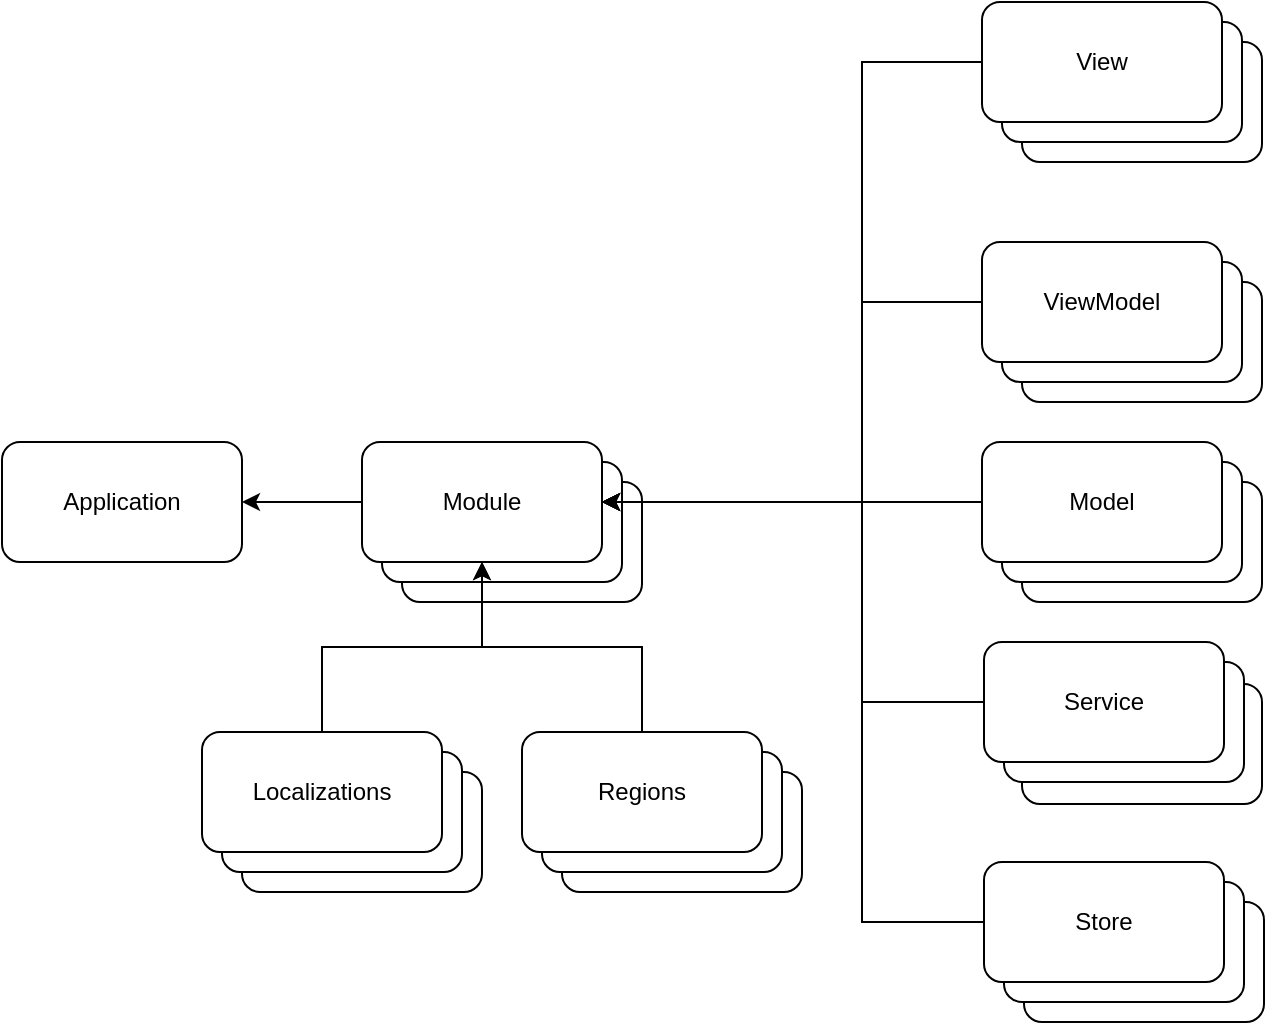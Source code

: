 <mxfile version="21.6.1" type="device">
  <diagram name="Page-1" id="Xfbfk6BXm6UW7ug5YFKn">
    <mxGraphModel dx="955" dy="713" grid="1" gridSize="10" guides="1" tooltips="1" connect="1" arrows="1" fold="1" page="1" pageScale="1" pageWidth="827" pageHeight="1169" math="0" shadow="0">
      <root>
        <mxCell id="0" />
        <mxCell id="1" parent="0" />
        <mxCell id="4QE6ZO2M7qawpWdy8gRZ-1" value="Application" style="rounded=1;whiteSpace=wrap;html=1;" vertex="1" parent="1">
          <mxGeometry x="110" y="245" width="120" height="60" as="geometry" />
        </mxCell>
        <mxCell id="4QE6ZO2M7qawpWdy8gRZ-2" value="Module" style="rounded=1;whiteSpace=wrap;html=1;" vertex="1" parent="1">
          <mxGeometry x="310" y="265" width="120" height="60" as="geometry" />
        </mxCell>
        <mxCell id="4QE6ZO2M7qawpWdy8gRZ-3" value="Module" style="rounded=1;whiteSpace=wrap;html=1;" vertex="1" parent="1">
          <mxGeometry x="300" y="255" width="120" height="60" as="geometry" />
        </mxCell>
        <mxCell id="4QE6ZO2M7qawpWdy8gRZ-6" style="edgeStyle=orthogonalEdgeStyle;rounded=0;orthogonalLoop=1;jettySize=auto;html=1;exitX=0;exitY=0.5;exitDx=0;exitDy=0;entryX=1;entryY=0.5;entryDx=0;entryDy=0;" edge="1" parent="1" source="4QE6ZO2M7qawpWdy8gRZ-4" target="4QE6ZO2M7qawpWdy8gRZ-1">
          <mxGeometry relative="1" as="geometry" />
        </mxCell>
        <mxCell id="4QE6ZO2M7qawpWdy8gRZ-4" value="Module" style="rounded=1;whiteSpace=wrap;html=1;" vertex="1" parent="1">
          <mxGeometry x="290" y="245" width="120" height="60" as="geometry" />
        </mxCell>
        <mxCell id="4QE6ZO2M7qawpWdy8gRZ-7" value="View" style="rounded=1;whiteSpace=wrap;html=1;" vertex="1" parent="1">
          <mxGeometry x="620" y="45" width="120" height="60" as="geometry" />
        </mxCell>
        <mxCell id="4QE6ZO2M7qawpWdy8gRZ-8" value="ViewModel" style="rounded=1;whiteSpace=wrap;html=1;" vertex="1" parent="1">
          <mxGeometry x="620" y="165" width="120" height="60" as="geometry" />
        </mxCell>
        <mxCell id="4QE6ZO2M7qawpWdy8gRZ-9" value="Model" style="rounded=1;whiteSpace=wrap;html=1;" vertex="1" parent="1">
          <mxGeometry x="620" y="265" width="120" height="60" as="geometry" />
        </mxCell>
        <mxCell id="4QE6ZO2M7qawpWdy8gRZ-10" value="Service" style="rounded=1;whiteSpace=wrap;html=1;" vertex="1" parent="1">
          <mxGeometry x="620" y="366" width="120" height="60" as="geometry" />
        </mxCell>
        <mxCell id="4QE6ZO2M7qawpWdy8gRZ-11" value="Store" style="rounded=1;whiteSpace=wrap;html=1;" vertex="1" parent="1">
          <mxGeometry x="621" y="475" width="120" height="60" as="geometry" />
        </mxCell>
        <mxCell id="4QE6ZO2M7qawpWdy8gRZ-12" value="View" style="rounded=1;whiteSpace=wrap;html=1;" vertex="1" parent="1">
          <mxGeometry x="610" y="35" width="120" height="60" as="geometry" />
        </mxCell>
        <mxCell id="4QE6ZO2M7qawpWdy8gRZ-40" style="edgeStyle=orthogonalEdgeStyle;rounded=0;orthogonalLoop=1;jettySize=auto;html=1;exitX=0;exitY=0.5;exitDx=0;exitDy=0;" edge="1" parent="1" source="4QE6ZO2M7qawpWdy8gRZ-13" target="4QE6ZO2M7qawpWdy8gRZ-4">
          <mxGeometry relative="1" as="geometry">
            <Array as="points">
              <mxPoint x="540" y="55" />
              <mxPoint x="540" y="275" />
            </Array>
          </mxGeometry>
        </mxCell>
        <mxCell id="4QE6ZO2M7qawpWdy8gRZ-13" value="View" style="rounded=1;whiteSpace=wrap;html=1;" vertex="1" parent="1">
          <mxGeometry x="600" y="25" width="120" height="60" as="geometry" />
        </mxCell>
        <mxCell id="4QE6ZO2M7qawpWdy8gRZ-14" value="ViewModel" style="rounded=1;whiteSpace=wrap;html=1;" vertex="1" parent="1">
          <mxGeometry x="610" y="155" width="120" height="60" as="geometry" />
        </mxCell>
        <mxCell id="4QE6ZO2M7qawpWdy8gRZ-39" style="edgeStyle=orthogonalEdgeStyle;rounded=0;orthogonalLoop=1;jettySize=auto;html=1;exitX=0;exitY=0.5;exitDx=0;exitDy=0;" edge="1" parent="1" source="4QE6ZO2M7qawpWdy8gRZ-15" target="4QE6ZO2M7qawpWdy8gRZ-4">
          <mxGeometry relative="1" as="geometry">
            <Array as="points">
              <mxPoint x="540" y="175" />
              <mxPoint x="540" y="275" />
            </Array>
          </mxGeometry>
        </mxCell>
        <mxCell id="4QE6ZO2M7qawpWdy8gRZ-15" value="ViewModel" style="rounded=1;whiteSpace=wrap;html=1;" vertex="1" parent="1">
          <mxGeometry x="600" y="145" width="120" height="60" as="geometry" />
        </mxCell>
        <mxCell id="4QE6ZO2M7qawpWdy8gRZ-16" value="Model" style="rounded=1;whiteSpace=wrap;html=1;" vertex="1" parent="1">
          <mxGeometry x="610" y="255" width="120" height="60" as="geometry" />
        </mxCell>
        <mxCell id="4QE6ZO2M7qawpWdy8gRZ-36" style="edgeStyle=orthogonalEdgeStyle;rounded=0;orthogonalLoop=1;jettySize=auto;html=1;exitX=0;exitY=0.5;exitDx=0;exitDy=0;" edge="1" parent="1" source="4QE6ZO2M7qawpWdy8gRZ-17" target="4QE6ZO2M7qawpWdy8gRZ-4">
          <mxGeometry relative="1" as="geometry" />
        </mxCell>
        <mxCell id="4QE6ZO2M7qawpWdy8gRZ-17" value="Model" style="rounded=1;whiteSpace=wrap;html=1;" vertex="1" parent="1">
          <mxGeometry x="600" y="245" width="120" height="60" as="geometry" />
        </mxCell>
        <mxCell id="4QE6ZO2M7qawpWdy8gRZ-18" value="Service" style="rounded=1;whiteSpace=wrap;html=1;" vertex="1" parent="1">
          <mxGeometry x="611" y="355" width="120" height="60" as="geometry" />
        </mxCell>
        <mxCell id="4QE6ZO2M7qawpWdy8gRZ-37" style="edgeStyle=orthogonalEdgeStyle;rounded=0;orthogonalLoop=1;jettySize=auto;html=1;exitX=0;exitY=0.5;exitDx=0;exitDy=0;" edge="1" parent="1" source="4QE6ZO2M7qawpWdy8gRZ-19" target="4QE6ZO2M7qawpWdy8gRZ-4">
          <mxGeometry relative="1" as="geometry">
            <mxPoint x="410" y="270" as="targetPoint" />
            <Array as="points">
              <mxPoint x="540" y="375" />
              <mxPoint x="540" y="275" />
            </Array>
          </mxGeometry>
        </mxCell>
        <mxCell id="4QE6ZO2M7qawpWdy8gRZ-19" value="Service" style="rounded=1;whiteSpace=wrap;html=1;" vertex="1" parent="1">
          <mxGeometry x="601" y="345" width="120" height="60" as="geometry" />
        </mxCell>
        <mxCell id="4QE6ZO2M7qawpWdy8gRZ-20" value="Store" style="rounded=1;whiteSpace=wrap;html=1;" vertex="1" parent="1">
          <mxGeometry x="611" y="465" width="120" height="60" as="geometry" />
        </mxCell>
        <mxCell id="4QE6ZO2M7qawpWdy8gRZ-38" style="edgeStyle=orthogonalEdgeStyle;rounded=0;orthogonalLoop=1;jettySize=auto;html=1;exitX=0;exitY=0.5;exitDx=0;exitDy=0;" edge="1" parent="1" source="4QE6ZO2M7qawpWdy8gRZ-21" target="4QE6ZO2M7qawpWdy8gRZ-4">
          <mxGeometry relative="1" as="geometry">
            <Array as="points">
              <mxPoint x="540" y="485" />
              <mxPoint x="540" y="275" />
            </Array>
          </mxGeometry>
        </mxCell>
        <mxCell id="4QE6ZO2M7qawpWdy8gRZ-21" value="Store" style="rounded=1;whiteSpace=wrap;html=1;" vertex="1" parent="1">
          <mxGeometry x="601" y="455" width="120" height="60" as="geometry" />
        </mxCell>
        <mxCell id="4QE6ZO2M7qawpWdy8gRZ-27" value="Store" style="rounded=1;whiteSpace=wrap;html=1;" vertex="1" parent="1">
          <mxGeometry x="230" y="410" width="120" height="60" as="geometry" />
        </mxCell>
        <mxCell id="4QE6ZO2M7qawpWdy8gRZ-28" value="Store" style="rounded=1;whiteSpace=wrap;html=1;" vertex="1" parent="1">
          <mxGeometry x="220" y="400" width="120" height="60" as="geometry" />
        </mxCell>
        <mxCell id="4QE6ZO2M7qawpWdy8gRZ-30" style="edgeStyle=orthogonalEdgeStyle;rounded=0;orthogonalLoop=1;jettySize=auto;html=1;exitX=0.5;exitY=0;exitDx=0;exitDy=0;" edge="1" parent="1" source="4QE6ZO2M7qawpWdy8gRZ-29" target="4QE6ZO2M7qawpWdy8gRZ-4">
          <mxGeometry relative="1" as="geometry" />
        </mxCell>
        <mxCell id="4QE6ZO2M7qawpWdy8gRZ-29" value="Localizations" style="rounded=1;whiteSpace=wrap;html=1;" vertex="1" parent="1">
          <mxGeometry x="210" y="390" width="120" height="60" as="geometry" />
        </mxCell>
        <mxCell id="4QE6ZO2M7qawpWdy8gRZ-31" value="Store" style="rounded=1;whiteSpace=wrap;html=1;" vertex="1" parent="1">
          <mxGeometry x="390" y="410" width="120" height="60" as="geometry" />
        </mxCell>
        <mxCell id="4QE6ZO2M7qawpWdy8gRZ-32" value="Store" style="rounded=1;whiteSpace=wrap;html=1;" vertex="1" parent="1">
          <mxGeometry x="380" y="400" width="120" height="60" as="geometry" />
        </mxCell>
        <mxCell id="4QE6ZO2M7qawpWdy8gRZ-34" style="edgeStyle=orthogonalEdgeStyle;rounded=0;orthogonalLoop=1;jettySize=auto;html=1;exitX=0.5;exitY=0;exitDx=0;exitDy=0;" edge="1" parent="1" source="4QE6ZO2M7qawpWdy8gRZ-33" target="4QE6ZO2M7qawpWdy8gRZ-4">
          <mxGeometry relative="1" as="geometry" />
        </mxCell>
        <mxCell id="4QE6ZO2M7qawpWdy8gRZ-33" value="Regions" style="rounded=1;whiteSpace=wrap;html=1;" vertex="1" parent="1">
          <mxGeometry x="370" y="390" width="120" height="60" as="geometry" />
        </mxCell>
      </root>
    </mxGraphModel>
  </diagram>
</mxfile>
